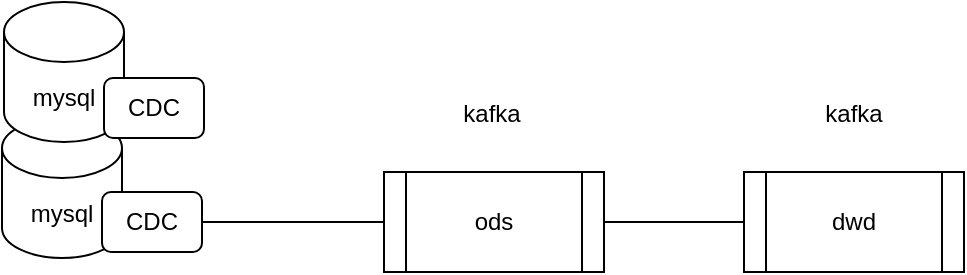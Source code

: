 <mxfile version="21.6.5" type="github">
  <diagram name="第 1 页" id="wGria_mO5ZB0Emoq7oFx">
    <mxGraphModel dx="1194" dy="502" grid="1" gridSize="10" guides="1" tooltips="1" connect="1" arrows="1" fold="1" page="1" pageScale="1" pageWidth="3300" pageHeight="4681" math="0" shadow="0">
      <root>
        <mxCell id="0" />
        <mxCell id="1" parent="0" />
        <mxCell id="6RqrI3Yag7Gs7qb8DGyn-2" value="mysql" style="shape=cylinder3;whiteSpace=wrap;html=1;boundedLbl=1;backgroundOutline=1;size=15;" vertex="1" parent="1">
          <mxGeometry x="69" y="88" width="60" height="70" as="geometry" />
        </mxCell>
        <mxCell id="6RqrI3Yag7Gs7qb8DGyn-1" value="mysql" style="shape=cylinder3;whiteSpace=wrap;html=1;boundedLbl=1;backgroundOutline=1;size=15;" vertex="1" parent="1">
          <mxGeometry x="70" y="30" width="60" height="70" as="geometry" />
        </mxCell>
        <mxCell id="6RqrI3Yag7Gs7qb8DGyn-3" value="CDC" style="rounded=1;whiteSpace=wrap;html=1;" vertex="1" parent="1">
          <mxGeometry x="120" y="68" width="50" height="30" as="geometry" />
        </mxCell>
        <mxCell id="6RqrI3Yag7Gs7qb8DGyn-4" value="CDC" style="rounded=1;whiteSpace=wrap;html=1;" vertex="1" parent="1">
          <mxGeometry x="119" y="125" width="50" height="30" as="geometry" />
        </mxCell>
        <mxCell id="6RqrI3Yag7Gs7qb8DGyn-5" value="ods" style="shape=process;whiteSpace=wrap;html=1;backgroundOutline=1;" vertex="1" parent="1">
          <mxGeometry x="260" y="115" width="110" height="50" as="geometry" />
        </mxCell>
        <mxCell id="6RqrI3Yag7Gs7qb8DGyn-6" value="" style="endArrow=none;html=1;rounded=0;exitX=1;exitY=0.5;exitDx=0;exitDy=0;entryX=0;entryY=0.5;entryDx=0;entryDy=0;" edge="1" parent="1" source="6RqrI3Yag7Gs7qb8DGyn-4" target="6RqrI3Yag7Gs7qb8DGyn-5">
          <mxGeometry width="50" height="50" relative="1" as="geometry">
            <mxPoint x="330" y="280" as="sourcePoint" />
            <mxPoint x="380" y="230" as="targetPoint" />
          </mxGeometry>
        </mxCell>
        <mxCell id="6RqrI3Yag7Gs7qb8DGyn-7" value="kafka" style="text;html=1;strokeColor=none;fillColor=none;align=center;verticalAlign=middle;whiteSpace=wrap;rounded=0;" vertex="1" parent="1">
          <mxGeometry x="284" y="71" width="60" height="30" as="geometry" />
        </mxCell>
        <mxCell id="6RqrI3Yag7Gs7qb8DGyn-8" value="dwd" style="shape=process;whiteSpace=wrap;html=1;backgroundOutline=1;" vertex="1" parent="1">
          <mxGeometry x="440" y="115" width="110" height="50" as="geometry" />
        </mxCell>
        <mxCell id="6RqrI3Yag7Gs7qb8DGyn-9" value="" style="endArrow=none;html=1;rounded=0;exitX=1;exitY=0.5;exitDx=0;exitDy=0;" edge="1" parent="1" source="6RqrI3Yag7Gs7qb8DGyn-5">
          <mxGeometry width="50" height="50" relative="1" as="geometry">
            <mxPoint x="410" y="139.5" as="sourcePoint" />
            <mxPoint x="440" y="140" as="targetPoint" />
          </mxGeometry>
        </mxCell>
        <mxCell id="6RqrI3Yag7Gs7qb8DGyn-10" value="kafka" style="text;html=1;strokeColor=none;fillColor=none;align=center;verticalAlign=middle;whiteSpace=wrap;rounded=0;" vertex="1" parent="1">
          <mxGeometry x="465" y="71" width="60" height="30" as="geometry" />
        </mxCell>
      </root>
    </mxGraphModel>
  </diagram>
</mxfile>
